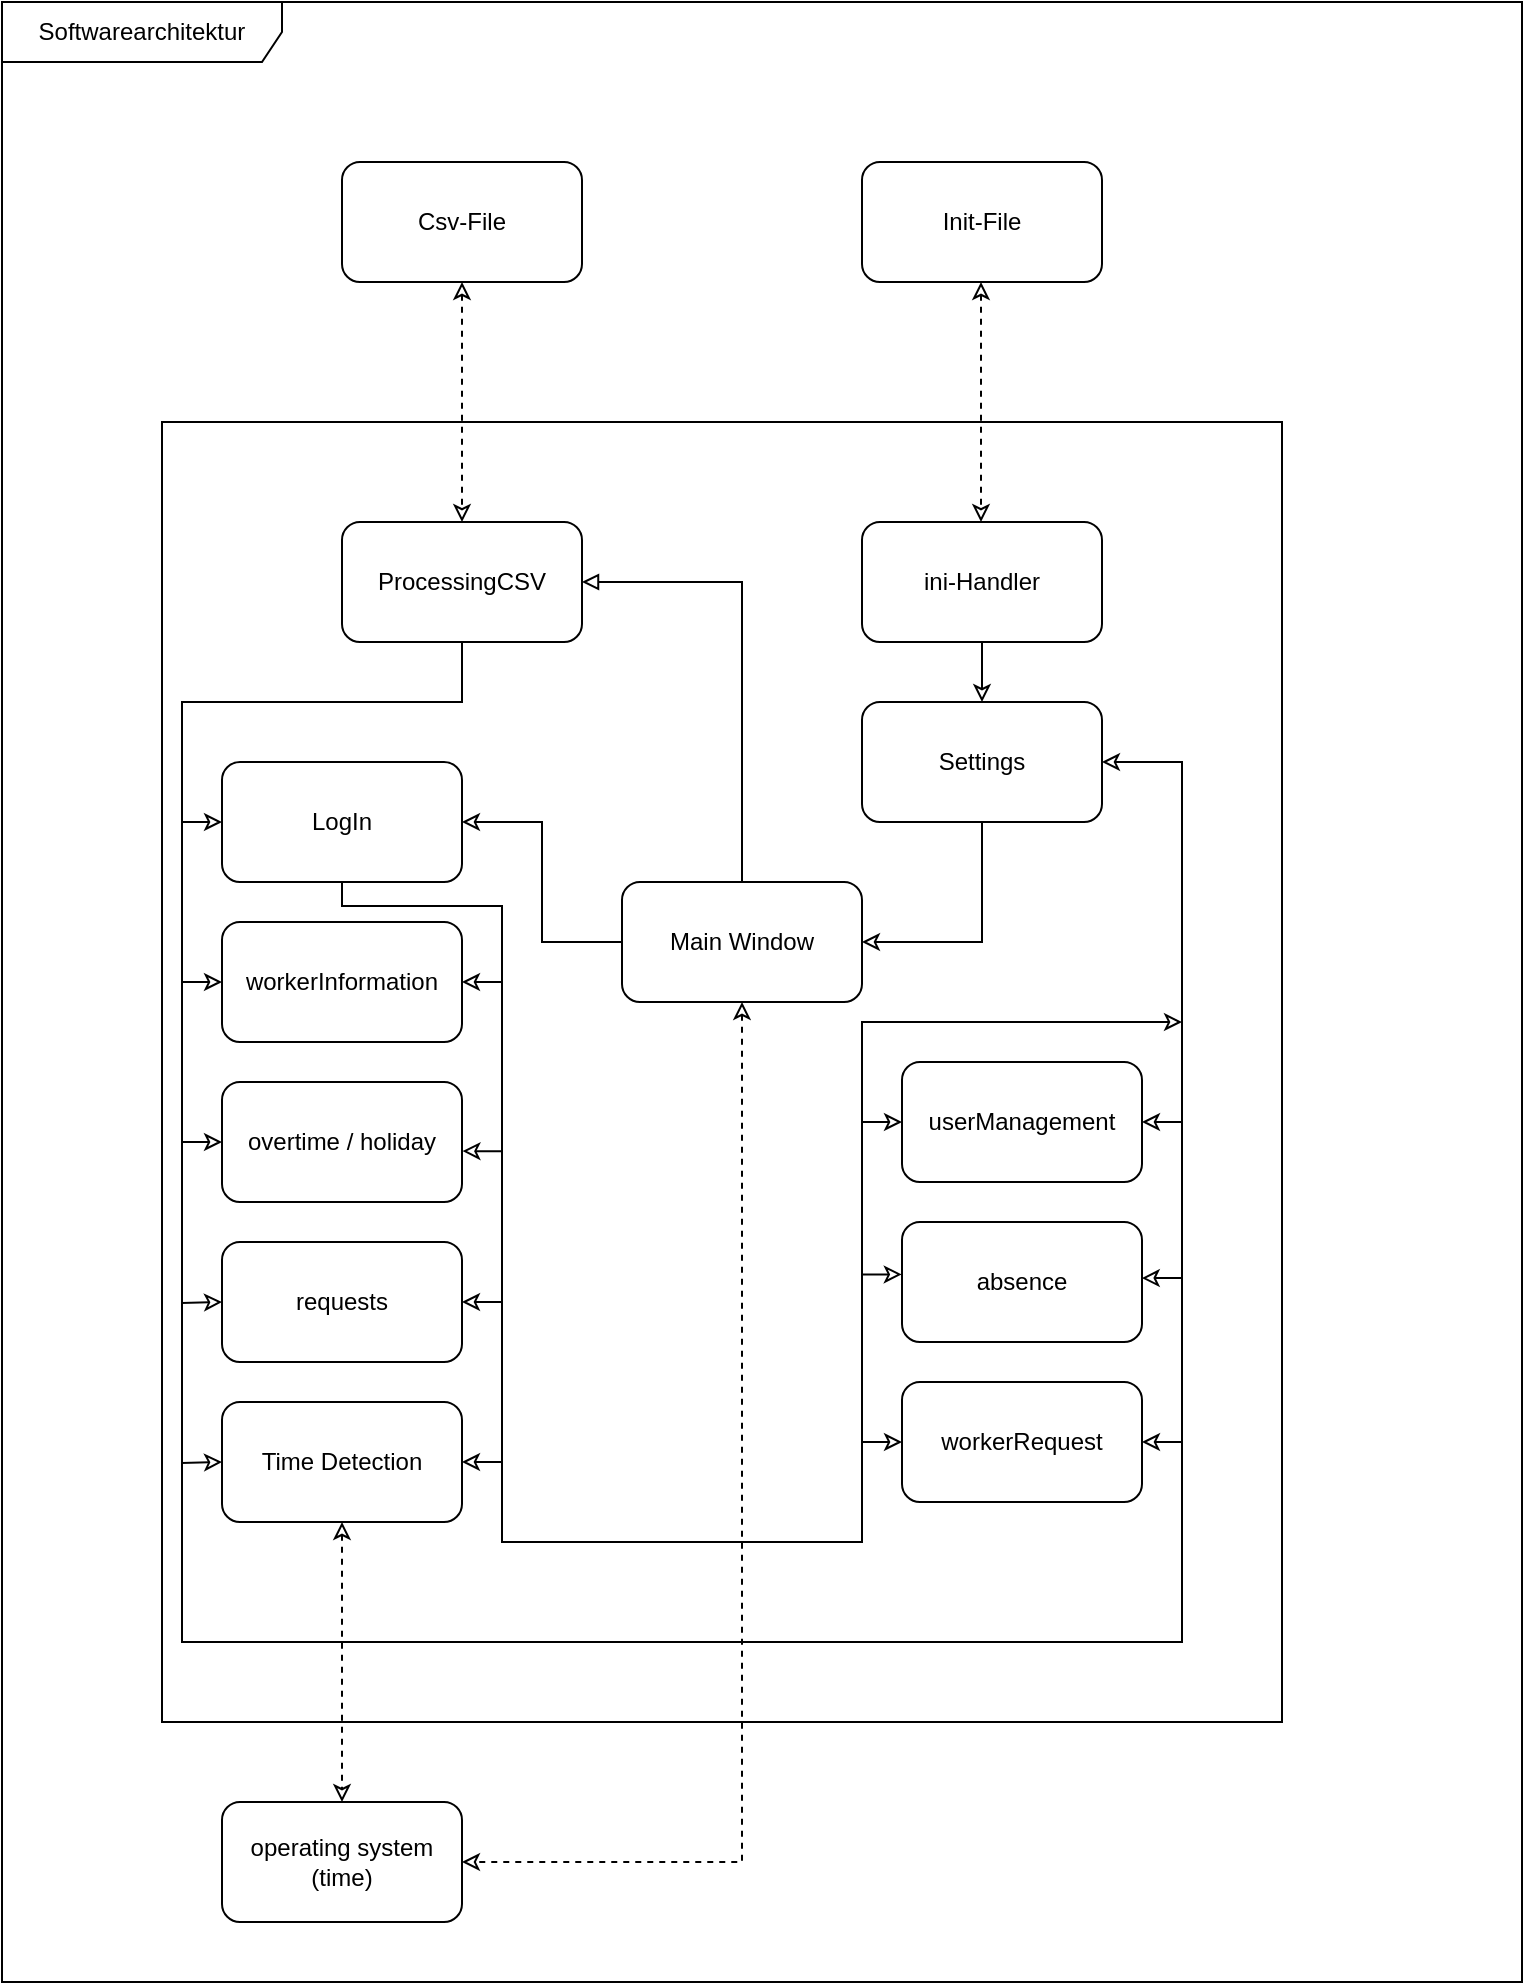 <mxfile version="21.5.2" type="device">
  <diagram name="Seite-1" id="dPB8n6LurgorRZFqQIlx">
    <mxGraphModel dx="1161" dy="664" grid="1" gridSize="10" guides="1" tooltips="1" connect="1" arrows="1" fold="1" page="1" pageScale="1" pageWidth="827" pageHeight="1169" math="0" shadow="0">
      <root>
        <mxCell id="0" />
        <mxCell id="1" parent="0" />
        <mxCell id="oD8odKKboTeUbTvno3IX-8" value="" style="rounded=0;whiteSpace=wrap;html=1;" vertex="1" parent="1">
          <mxGeometry x="120" y="220" width="560" height="650" as="geometry" />
        </mxCell>
        <mxCell id="oD8odKKboTeUbTvno3IX-1" value="Softwarearchitektur" style="shape=umlFrame;whiteSpace=wrap;html=1;pointerEvents=0;width=140;height=30;" vertex="1" parent="1">
          <mxGeometry x="40" y="10" width="760" height="990" as="geometry" />
        </mxCell>
        <mxCell id="oD8odKKboTeUbTvno3IX-9" style="edgeStyle=orthogonalEdgeStyle;rounded=0;orthogonalLoop=1;jettySize=auto;html=1;startArrow=classic;startFill=0;endArrow=classic;endFill=0;dashed=1;" edge="1" parent="1" source="oD8odKKboTeUbTvno3IX-3" target="oD8odKKboTeUbTvno3IX-5">
          <mxGeometry relative="1" as="geometry" />
        </mxCell>
        <mxCell id="oD8odKKboTeUbTvno3IX-3" value="Csv-File" style="rounded=1;whiteSpace=wrap;html=1;" vertex="1" parent="1">
          <mxGeometry x="210" y="90" width="120" height="60" as="geometry" />
        </mxCell>
        <mxCell id="oD8odKKboTeUbTvno3IX-4" value="Init-File" style="rounded=1;whiteSpace=wrap;html=1;" vertex="1" parent="1">
          <mxGeometry x="470" y="90" width="120" height="60" as="geometry" />
        </mxCell>
        <mxCell id="oD8odKKboTeUbTvno3IX-13" style="edgeStyle=orthogonalEdgeStyle;rounded=0;orthogonalLoop=1;jettySize=auto;html=1;" edge="1" parent="1" source="oD8odKKboTeUbTvno3IX-12">
          <mxGeometry relative="1" as="geometry">
            <mxPoint x="270" y="270" as="sourcePoint" />
            <mxPoint x="270" y="400" as="targetPoint" />
            <Array as="points">
              <mxPoint x="270" y="440" />
            </Array>
          </mxGeometry>
        </mxCell>
        <mxCell id="oD8odKKboTeUbTvno3IX-15" style="edgeStyle=orthogonalEdgeStyle;rounded=0;orthogonalLoop=1;jettySize=auto;html=1;entryX=0;entryY=0.5;entryDx=0;entryDy=0;endArrow=classic;endFill=0;" edge="1" parent="1" source="oD8odKKboTeUbTvno3IX-5" target="oD8odKKboTeUbTvno3IX-12">
          <mxGeometry relative="1" as="geometry" />
        </mxCell>
        <mxCell id="oD8odKKboTeUbTvno3IX-5" value="ProcessingCSV" style="rounded=1;whiteSpace=wrap;html=1;" vertex="1" parent="1">
          <mxGeometry x="210" y="270" width="120" height="60" as="geometry" />
        </mxCell>
        <mxCell id="oD8odKKboTeUbTvno3IX-31" style="edgeStyle=orthogonalEdgeStyle;rounded=0;orthogonalLoop=1;jettySize=auto;html=1;entryX=0.5;entryY=0;entryDx=0;entryDy=0;endArrow=classic;endFill=0;" edge="1" parent="1" source="oD8odKKboTeUbTvno3IX-6" target="oD8odKKboTeUbTvno3IX-30">
          <mxGeometry relative="1" as="geometry" />
        </mxCell>
        <mxCell id="oD8odKKboTeUbTvno3IX-6" value="ini-Handler" style="rounded=1;whiteSpace=wrap;html=1;" vertex="1" parent="1">
          <mxGeometry x="470" y="270" width="120" height="60" as="geometry" />
        </mxCell>
        <mxCell id="oD8odKKboTeUbTvno3IX-11" style="edgeStyle=orthogonalEdgeStyle;rounded=0;orthogonalLoop=1;jettySize=auto;html=1;startArrow=classic;startFill=0;endArrow=classic;endFill=0;dashed=1;" edge="1" parent="1">
          <mxGeometry relative="1" as="geometry">
            <mxPoint x="529.5" y="150" as="sourcePoint" />
            <mxPoint x="529.5" y="270" as="targetPoint" />
          </mxGeometry>
        </mxCell>
        <mxCell id="oD8odKKboTeUbTvno3IX-53" style="edgeStyle=orthogonalEdgeStyle;rounded=0;orthogonalLoop=1;jettySize=auto;html=1;entryX=1;entryY=0.5;entryDx=0;entryDy=0;exitX=0.5;exitY=1;exitDx=0;exitDy=0;endArrow=classic;endFill=0;" edge="1" parent="1" source="oD8odKKboTeUbTvno3IX-12" target="oD8odKKboTeUbTvno3IX-16">
          <mxGeometry relative="1" as="geometry">
            <mxPoint x="230.0" y="450.0" as="sourcePoint" />
            <mxPoint x="292.04" y="511.56" as="targetPoint" />
            <Array as="points">
              <mxPoint x="210" y="462" />
              <mxPoint x="290" y="462" />
              <mxPoint x="290" y="500" />
            </Array>
          </mxGeometry>
        </mxCell>
        <mxCell id="oD8odKKboTeUbTvno3IX-12" value="LogIn" style="rounded=1;whiteSpace=wrap;html=1;" vertex="1" parent="1">
          <mxGeometry x="150" y="390" width="120" height="60" as="geometry" />
        </mxCell>
        <mxCell id="oD8odKKboTeUbTvno3IX-23" style="edgeStyle=orthogonalEdgeStyle;rounded=0;orthogonalLoop=1;jettySize=auto;html=1;endArrow=none;endFill=0;startArrow=classic;startFill=0;" edge="1" parent="1" source="oD8odKKboTeUbTvno3IX-16">
          <mxGeometry relative="1" as="geometry">
            <mxPoint x="130.0" y="420" as="targetPoint" />
          </mxGeometry>
        </mxCell>
        <mxCell id="oD8odKKboTeUbTvno3IX-54" style="edgeStyle=orthogonalEdgeStyle;rounded=0;orthogonalLoop=1;jettySize=auto;html=1;entryX=1.002;entryY=0.576;entryDx=0;entryDy=0;entryPerimeter=0;endArrow=classic;endFill=0;" edge="1" parent="1" target="oD8odKKboTeUbTvno3IX-17">
          <mxGeometry relative="1" as="geometry">
            <mxPoint x="290" y="500" as="sourcePoint" />
            <Array as="points">
              <mxPoint x="290" y="500" />
              <mxPoint x="290" y="585" />
            </Array>
          </mxGeometry>
        </mxCell>
        <mxCell id="oD8odKKboTeUbTvno3IX-16" value="workerInformation" style="rounded=1;whiteSpace=wrap;html=1;" vertex="1" parent="1">
          <mxGeometry x="150" y="470" width="120" height="60" as="geometry" />
        </mxCell>
        <mxCell id="oD8odKKboTeUbTvno3IX-24" style="edgeStyle=orthogonalEdgeStyle;rounded=0;orthogonalLoop=1;jettySize=auto;html=1;endArrow=none;endFill=0;startArrow=classic;startFill=0;" edge="1" parent="1" source="oD8odKKboTeUbTvno3IX-17">
          <mxGeometry relative="1" as="geometry">
            <mxPoint x="130" y="500" as="targetPoint" />
          </mxGeometry>
        </mxCell>
        <mxCell id="oD8odKKboTeUbTvno3IX-17" value="overtime / holiday" style="rounded=1;whiteSpace=wrap;html=1;" vertex="1" parent="1">
          <mxGeometry x="150" y="550" width="120" height="60" as="geometry" />
        </mxCell>
        <mxCell id="oD8odKKboTeUbTvno3IX-18" value="requests" style="rounded=1;whiteSpace=wrap;html=1;" vertex="1" parent="1">
          <mxGeometry x="150" y="630" width="120" height="60" as="geometry" />
        </mxCell>
        <mxCell id="oD8odKKboTeUbTvno3IX-19" value="userManagement" style="rounded=1;whiteSpace=wrap;html=1;" vertex="1" parent="1">
          <mxGeometry x="490" y="540" width="120" height="60" as="geometry" />
        </mxCell>
        <mxCell id="oD8odKKboTeUbTvno3IX-20" value="absence" style="rounded=1;whiteSpace=wrap;html=1;" vertex="1" parent="1">
          <mxGeometry x="490" y="620" width="120" height="60" as="geometry" />
        </mxCell>
        <mxCell id="oD8odKKboTeUbTvno3IX-50" style="edgeStyle=orthogonalEdgeStyle;rounded=0;orthogonalLoop=1;jettySize=auto;html=1;entryX=0.999;entryY=0.467;entryDx=0;entryDy=0;entryPerimeter=0;endArrow=classic;endFill=0;" edge="1" parent="1" target="oD8odKKboTeUbTvno3IX-20">
          <mxGeometry relative="1" as="geometry">
            <mxPoint x="630" y="730" as="sourcePoint" />
            <Array as="points">
              <mxPoint x="630" y="730" />
              <mxPoint x="630" y="648" />
            </Array>
          </mxGeometry>
        </mxCell>
        <mxCell id="oD8odKKboTeUbTvno3IX-59" style="edgeStyle=orthogonalEdgeStyle;rounded=0;orthogonalLoop=1;jettySize=auto;html=1;entryX=-0.001;entryY=0.437;entryDx=0;entryDy=0;entryPerimeter=0;endArrow=classic;endFill=0;" edge="1" parent="1" target="oD8odKKboTeUbTvno3IX-20">
          <mxGeometry relative="1" as="geometry">
            <mxPoint x="470" y="730" as="sourcePoint" />
            <Array as="points">
              <mxPoint x="470" y="730" />
              <mxPoint x="470" y="646" />
            </Array>
          </mxGeometry>
        </mxCell>
        <mxCell id="oD8odKKboTeUbTvno3IX-21" value="workerRequest" style="rounded=1;whiteSpace=wrap;html=1;" vertex="1" parent="1">
          <mxGeometry x="490" y="700" width="120" height="60" as="geometry" />
        </mxCell>
        <mxCell id="oD8odKKboTeUbTvno3IX-22" value="Time Detection" style="rounded=1;whiteSpace=wrap;html=1;" vertex="1" parent="1">
          <mxGeometry x="150" y="710" width="120" height="60" as="geometry" />
        </mxCell>
        <mxCell id="oD8odKKboTeUbTvno3IX-25" style="edgeStyle=orthogonalEdgeStyle;rounded=0;orthogonalLoop=1;jettySize=auto;html=1;endArrow=none;endFill=0;startArrow=classic;startFill=0;" edge="1" parent="1">
          <mxGeometry relative="1" as="geometry">
            <mxPoint x="130" y="580" as="targetPoint" />
            <mxPoint x="150" y="660" as="sourcePoint" />
          </mxGeometry>
        </mxCell>
        <mxCell id="oD8odKKboTeUbTvno3IX-26" style="edgeStyle=orthogonalEdgeStyle;rounded=0;orthogonalLoop=1;jettySize=auto;html=1;endArrow=none;endFill=0;startArrow=classic;startFill=0;" edge="1" parent="1">
          <mxGeometry relative="1" as="geometry">
            <mxPoint x="130" y="660" as="targetPoint" />
            <mxPoint x="150" y="740" as="sourcePoint" />
          </mxGeometry>
        </mxCell>
        <mxCell id="oD8odKKboTeUbTvno3IX-42" style="edgeStyle=orthogonalEdgeStyle;rounded=0;orthogonalLoop=1;jettySize=auto;html=1;entryX=1;entryY=0.5;entryDx=0;entryDy=0;endArrow=classic;endFill=0;" edge="1" parent="1" source="oD8odKKboTeUbTvno3IX-30" target="oD8odKKboTeUbTvno3IX-40">
          <mxGeometry relative="1" as="geometry">
            <Array as="points">
              <mxPoint x="530" y="480" />
            </Array>
          </mxGeometry>
        </mxCell>
        <mxCell id="oD8odKKboTeUbTvno3IX-30" value="Settings" style="rounded=1;whiteSpace=wrap;html=1;" vertex="1" parent="1">
          <mxGeometry x="470" y="360" width="120" height="60" as="geometry" />
        </mxCell>
        <mxCell id="oD8odKKboTeUbTvno3IX-38" style="edgeStyle=orthogonalEdgeStyle;rounded=0;orthogonalLoop=1;jettySize=auto;html=1;startArrow=classic;startFill=0;endArrow=classic;endFill=0;dashed=1;entryX=1;entryY=0.5;entryDx=0;entryDy=0;exitX=0.5;exitY=1;exitDx=0;exitDy=0;" edge="1" parent="1" source="oD8odKKboTeUbTvno3IX-40" target="oD8odKKboTeUbTvno3IX-35">
          <mxGeometry relative="1" as="geometry">
            <mxPoint x="219" y="1020" as="sourcePoint" />
            <mxPoint x="220" y="1100" as="targetPoint" />
          </mxGeometry>
        </mxCell>
        <mxCell id="oD8odKKboTeUbTvno3IX-41" style="edgeStyle=orthogonalEdgeStyle;rounded=0;orthogonalLoop=1;jettySize=auto;html=1;entryX=1;entryY=0.5;entryDx=0;entryDy=0;endArrow=classic;endFill=0;" edge="1" parent="1" source="oD8odKKboTeUbTvno3IX-40" target="oD8odKKboTeUbTvno3IX-12">
          <mxGeometry relative="1" as="geometry" />
        </mxCell>
        <mxCell id="oD8odKKboTeUbTvno3IX-43" style="edgeStyle=orthogonalEdgeStyle;rounded=0;orthogonalLoop=1;jettySize=auto;html=1;entryX=1;entryY=0.5;entryDx=0;entryDy=0;endArrow=block;endFill=0;" edge="1" parent="1" source="oD8odKKboTeUbTvno3IX-40" target="oD8odKKboTeUbTvno3IX-5">
          <mxGeometry relative="1" as="geometry">
            <Array as="points">
              <mxPoint x="410" y="300" />
            </Array>
          </mxGeometry>
        </mxCell>
        <mxCell id="oD8odKKboTeUbTvno3IX-40" value="Main Window" style="rounded=1;whiteSpace=wrap;html=1;" vertex="1" parent="1">
          <mxGeometry x="350" y="450" width="120" height="60" as="geometry" />
        </mxCell>
        <mxCell id="oD8odKKboTeUbTvno3IX-44" style="edgeStyle=orthogonalEdgeStyle;rounded=0;orthogonalLoop=1;jettySize=auto;html=1;endArrow=none;endFill=0;startArrow=classic;startFill=0;exitX=1;exitY=0.5;exitDx=0;exitDy=0;" edge="1" parent="1" source="oD8odKKboTeUbTvno3IX-21">
          <mxGeometry relative="1" as="geometry">
            <mxPoint x="130" y="740" as="targetPoint" />
            <mxPoint x="150" y="820" as="sourcePoint" />
            <Array as="points">
              <mxPoint x="630" y="730" />
              <mxPoint x="630" y="830" />
              <mxPoint x="130" y="830" />
            </Array>
          </mxGeometry>
        </mxCell>
        <mxCell id="oD8odKKboTeUbTvno3IX-51" style="edgeStyle=orthogonalEdgeStyle;rounded=0;orthogonalLoop=1;jettySize=auto;html=1;entryX=0.999;entryY=0.467;entryDx=0;entryDy=0;entryPerimeter=0;endArrow=classic;endFill=0;" edge="1" parent="1">
          <mxGeometry relative="1" as="geometry">
            <mxPoint x="630" y="652" as="sourcePoint" />
            <mxPoint x="610" y="570" as="targetPoint" />
            <Array as="points">
              <mxPoint x="630" y="652" />
              <mxPoint x="630" y="570" />
            </Array>
          </mxGeometry>
        </mxCell>
        <mxCell id="oD8odKKboTeUbTvno3IX-52" style="edgeStyle=orthogonalEdgeStyle;rounded=0;orthogonalLoop=1;jettySize=auto;html=1;entryX=1;entryY=0.5;entryDx=0;entryDy=0;endArrow=classic;endFill=0;" edge="1" parent="1" target="oD8odKKboTeUbTvno3IX-30">
          <mxGeometry relative="1" as="geometry">
            <mxPoint x="630" y="572" as="sourcePoint" />
            <mxPoint x="610" y="490" as="targetPoint" />
            <Array as="points">
              <mxPoint x="630" y="390" />
            </Array>
          </mxGeometry>
        </mxCell>
        <mxCell id="oD8odKKboTeUbTvno3IX-55" style="edgeStyle=orthogonalEdgeStyle;rounded=0;orthogonalLoop=1;jettySize=auto;html=1;entryX=1;entryY=0.5;entryDx=0;entryDy=0;endArrow=classic;endFill=0;" edge="1" parent="1" target="oD8odKKboTeUbTvno3IX-18">
          <mxGeometry relative="1" as="geometry">
            <mxPoint x="290" y="585" as="sourcePoint" />
            <mxPoint x="270" y="670" as="targetPoint" />
            <Array as="points">
              <mxPoint x="290" y="660" />
            </Array>
          </mxGeometry>
        </mxCell>
        <mxCell id="oD8odKKboTeUbTvno3IX-56" style="edgeStyle=orthogonalEdgeStyle;rounded=0;orthogonalLoop=1;jettySize=auto;html=1;endArrow=classic;endFill=0;" edge="1" parent="1">
          <mxGeometry relative="1" as="geometry">
            <mxPoint x="290" y="660" as="sourcePoint" />
            <mxPoint x="270" y="740" as="targetPoint" />
            <Array as="points">
              <mxPoint x="290" y="740" />
              <mxPoint x="270" y="740" />
            </Array>
          </mxGeometry>
        </mxCell>
        <mxCell id="oD8odKKboTeUbTvno3IX-58" style="edgeStyle=orthogonalEdgeStyle;rounded=0;orthogonalLoop=1;jettySize=auto;html=1;endArrow=classic;endFill=0;entryX=0;entryY=0.5;entryDx=0;entryDy=0;" edge="1" parent="1" target="oD8odKKboTeUbTvno3IX-21">
          <mxGeometry relative="1" as="geometry">
            <mxPoint x="290" y="740" as="sourcePoint" />
            <mxPoint x="270" y="820" as="targetPoint" />
            <Array as="points">
              <mxPoint x="290" y="780" />
              <mxPoint x="470" y="780" />
              <mxPoint x="470" y="730" />
            </Array>
          </mxGeometry>
        </mxCell>
        <mxCell id="oD8odKKboTeUbTvno3IX-60" style="edgeStyle=orthogonalEdgeStyle;rounded=0;orthogonalLoop=1;jettySize=auto;html=1;entryX=-0.001;entryY=0.437;entryDx=0;entryDy=0;entryPerimeter=0;endArrow=classic;endFill=0;" edge="1" parent="1">
          <mxGeometry relative="1" as="geometry">
            <mxPoint x="470" y="654" as="sourcePoint" />
            <mxPoint x="490" y="570" as="targetPoint" />
            <Array as="points">
              <mxPoint x="470" y="654" />
              <mxPoint x="470" y="570" />
            </Array>
          </mxGeometry>
        </mxCell>
        <mxCell id="oD8odKKboTeUbTvno3IX-61" style="edgeStyle=orthogonalEdgeStyle;rounded=0;orthogonalLoop=1;jettySize=auto;html=1;endArrow=classic;endFill=0;" edge="1" parent="1">
          <mxGeometry relative="1" as="geometry">
            <mxPoint x="470" y="574" as="sourcePoint" />
            <mxPoint x="630" y="520" as="targetPoint" />
            <Array as="points">
              <mxPoint x="470" y="520" />
            </Array>
          </mxGeometry>
        </mxCell>
        <mxCell id="oD8odKKboTeUbTvno3IX-62" value="" style="edgeStyle=orthogonalEdgeStyle;rounded=0;orthogonalLoop=1;jettySize=auto;html=1;startArrow=classic;startFill=0;endArrow=classic;endFill=0;dashed=1;exitX=0.5;exitY=1;exitDx=0;exitDy=0;" edge="1" parent="1" source="oD8odKKboTeUbTvno3IX-22" target="oD8odKKboTeUbTvno3IX-35">
          <mxGeometry relative="1" as="geometry">
            <mxPoint x="210" y="770" as="sourcePoint" />
            <mxPoint x="210" y="1090" as="targetPoint" />
            <Array as="points" />
          </mxGeometry>
        </mxCell>
        <mxCell id="oD8odKKboTeUbTvno3IX-35" value="operating system (time)" style="rounded=1;whiteSpace=wrap;html=1;" vertex="1" parent="1">
          <mxGeometry x="150" y="910" width="120" height="60" as="geometry" />
        </mxCell>
      </root>
    </mxGraphModel>
  </diagram>
</mxfile>
